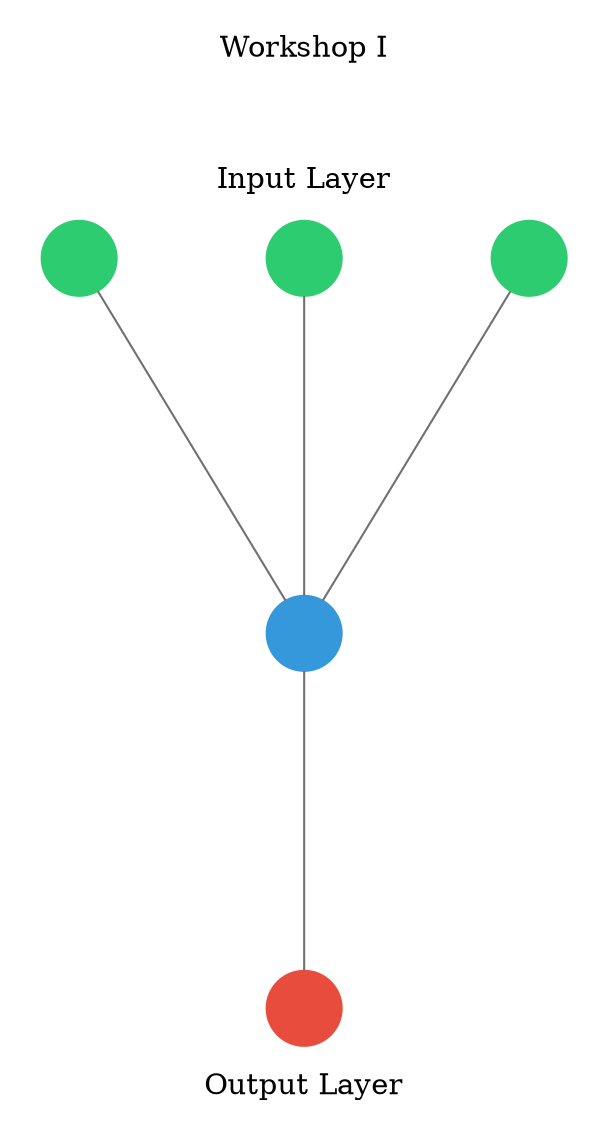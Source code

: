 digraph g {
	graph [nodesep=1 ranksep=2 splines=false]
	edge [arrowhead=none color="#707070"]
	subgraph cluster_input {
		node [color="#2ecc71" fontcolor="#2ecc71" shape=circle style=filled]
		color=white
		1
		label="Workshop I



Input Layer"
		rank=same
		2
		label="Workshop I



Input Layer"
		rank=same
		3
		label="Workshop I



Input Layer"
		rank=same
	}
	1 -> 4
	2 -> 4
	3 -> 4
	subgraph cluster_1 {
		color=white
		rank=same
		label="" labeljust=right labelloc=b
		4 [color="#3498db" fontcolor="#3498db" shape=circle style=filled]
	}
	4 -> 5
	subgraph cluster_output {
		node [color="#2ecc71" fontcolor="#2ecc71" shape=circle style=filled]
		color=white
		rank=same
		labeljust=1
		5 [color="#e74c3c" fontcolor="#e74c3c" shape=circle style=filled]
		label="Output Layer" labelloc=bottom
	}
	arrowShape=none
}
